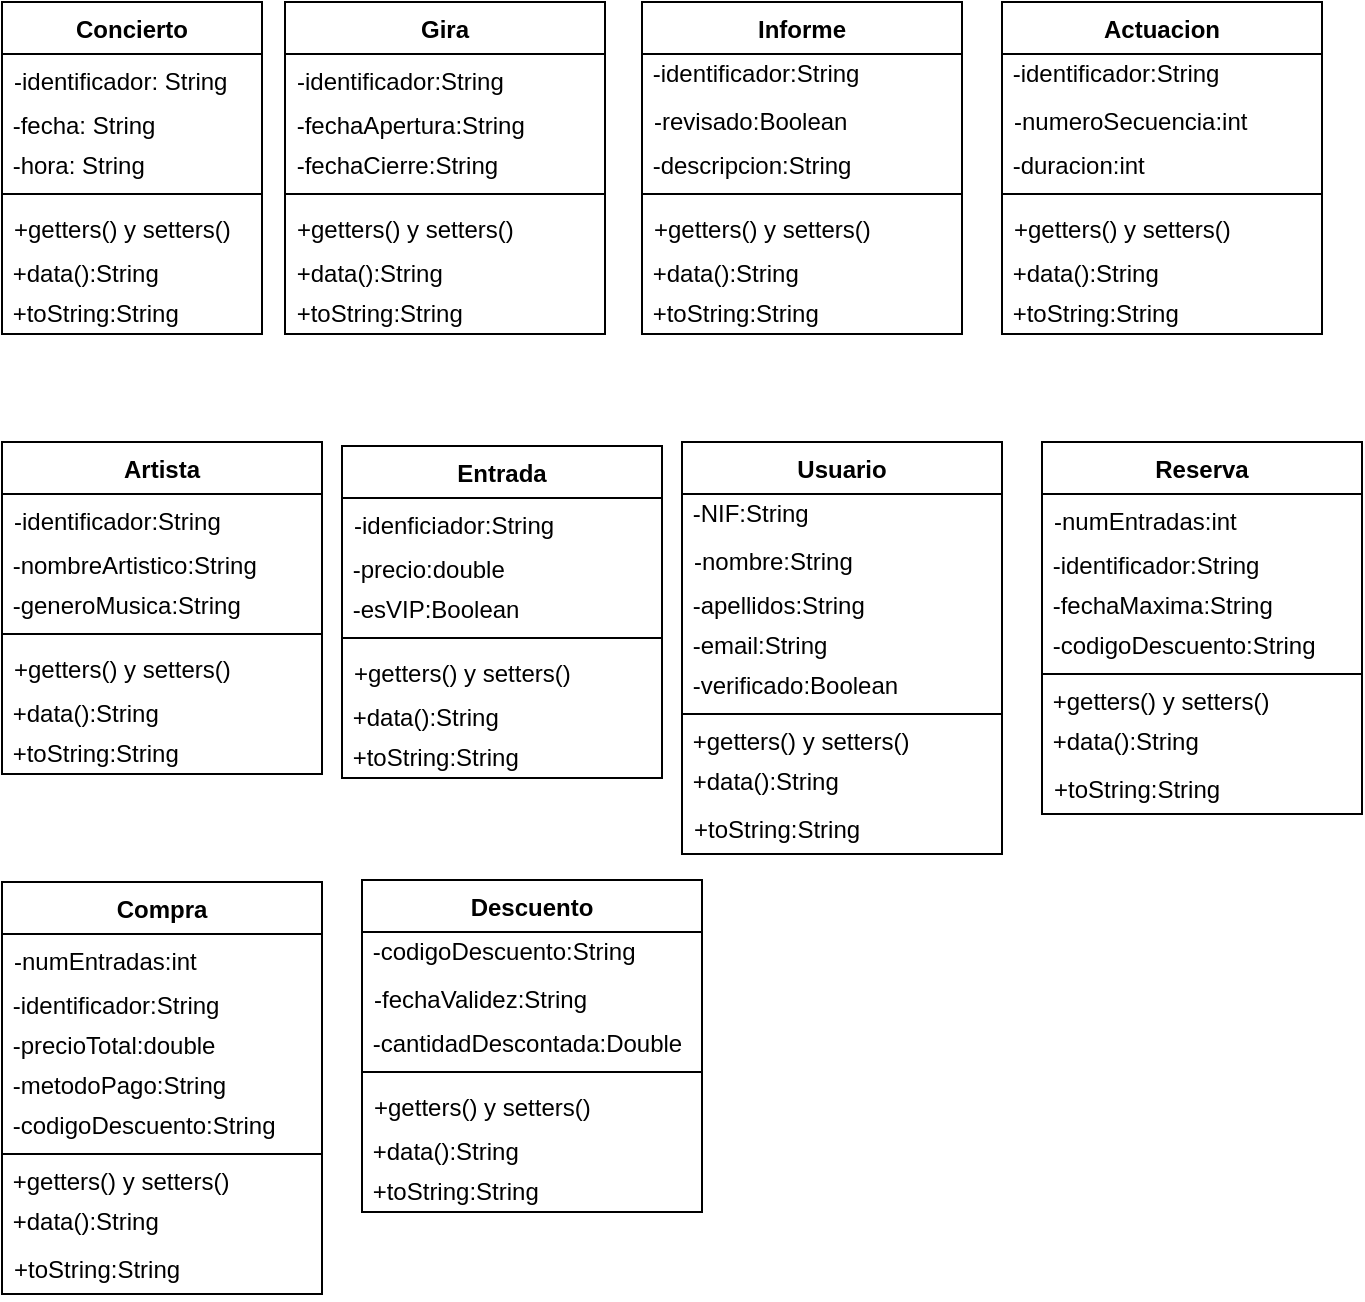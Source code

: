 <mxfile version="12.1.0" type="device" pages="1"><diagram id="xjaGBmAfWyfpc5PXz91N" name="Page-1"><mxGraphModel dx="971" dy="538" grid="1" gridSize="10" guides="1" tooltips="1" connect="1" arrows="1" fold="1" page="1" pageScale="1" pageWidth="827" pageHeight="1169" math="0" shadow="0"><root><mxCell id="0"/><mxCell id="1" parent="0"/><mxCell id="RiMxpayT2h-2j6qFjot8-5" value="Concierto" style="swimlane;fontStyle=1;align=center;verticalAlign=top;childLayout=stackLayout;horizontal=1;startSize=26;horizontalStack=0;resizeParent=1;resizeParentMax=0;resizeLast=0;collapsible=1;marginBottom=0;" parent="1" vertex="1"><mxGeometry x="20" y="30" width="130" height="166" as="geometry"/></mxCell><mxCell id="RiMxpayT2h-2j6qFjot8-6" value="-identificador: String" style="text;strokeColor=none;fillColor=none;align=left;verticalAlign=top;spacingLeft=4;spacingRight=4;overflow=hidden;rotatable=0;points=[[0,0.5],[1,0.5]];portConstraint=eastwest;" parent="RiMxpayT2h-2j6qFjot8-5" vertex="1"><mxGeometry y="26" width="130" height="26" as="geometry"/></mxCell><mxCell id="RiMxpayT2h-2j6qFjot8-9" value="&amp;nbsp;-fecha: String" style="text;html=1;resizable=0;points=[];autosize=1;align=left;verticalAlign=top;spacingTop=-4;" parent="RiMxpayT2h-2j6qFjot8-5" vertex="1"><mxGeometry y="52" width="130" height="20" as="geometry"/></mxCell><mxCell id="RiMxpayT2h-2j6qFjot8-10" value="&amp;nbsp;-hora: String" style="text;html=1;resizable=0;points=[];autosize=1;align=left;verticalAlign=top;spacingTop=-4;" parent="RiMxpayT2h-2j6qFjot8-5" vertex="1"><mxGeometry y="72" width="130" height="20" as="geometry"/></mxCell><mxCell id="RiMxpayT2h-2j6qFjot8-7" value="" style="line;strokeWidth=1;fillColor=none;align=left;verticalAlign=middle;spacingTop=-1;spacingLeft=3;spacingRight=3;rotatable=0;labelPosition=right;points=[];portConstraint=eastwest;" parent="RiMxpayT2h-2j6qFjot8-5" vertex="1"><mxGeometry y="92" width="130" height="8" as="geometry"/></mxCell><mxCell id="RiMxpayT2h-2j6qFjot8-8" value="+getters() y setters()&#10; " style="text;strokeColor=none;fillColor=none;align=left;verticalAlign=top;spacingLeft=4;spacingRight=4;overflow=hidden;rotatable=0;points=[[0,0.5],[1,0.5]];portConstraint=eastwest;" parent="RiMxpayT2h-2j6qFjot8-5" vertex="1"><mxGeometry y="100" width="130" height="26" as="geometry"/></mxCell><mxCell id="RiMxpayT2h-2j6qFjot8-12" value="&amp;nbsp;+data():String" style="text;html=1;resizable=0;points=[];autosize=1;align=left;verticalAlign=top;spacingTop=-4;" parent="RiMxpayT2h-2j6qFjot8-5" vertex="1"><mxGeometry y="126" width="130" height="20" as="geometry"/></mxCell><mxCell id="RiMxpayT2h-2j6qFjot8-48" value="&amp;nbsp;+toString:String" style="text;html=1;resizable=0;points=[];autosize=1;align=left;verticalAlign=top;spacingTop=-4;" parent="RiMxpayT2h-2j6qFjot8-5" vertex="1"><mxGeometry y="146" width="130" height="20" as="geometry"/></mxCell><mxCell id="RiMxpayT2h-2j6qFjot8-13" value="Gira" style="swimlane;fontStyle=1;align=center;verticalAlign=top;childLayout=stackLayout;horizontal=1;startSize=26;horizontalStack=0;resizeParent=1;resizeParentMax=0;resizeLast=0;collapsible=1;marginBottom=0;" parent="1" vertex="1"><mxGeometry x="161.5" y="30" width="160" height="166" as="geometry"/></mxCell><mxCell id="RiMxpayT2h-2j6qFjot8-14" value="-identificador:String" style="text;strokeColor=none;fillColor=none;align=left;verticalAlign=top;spacingLeft=4;spacingRight=4;overflow=hidden;rotatable=0;points=[[0,0.5],[1,0.5]];portConstraint=eastwest;" parent="RiMxpayT2h-2j6qFjot8-13" vertex="1"><mxGeometry y="26" width="160" height="26" as="geometry"/></mxCell><mxCell id="RiMxpayT2h-2j6qFjot8-17" value="&amp;nbsp;-fechaApertura:String" style="text;html=1;resizable=0;points=[];autosize=1;align=left;verticalAlign=top;spacingTop=-4;" parent="RiMxpayT2h-2j6qFjot8-13" vertex="1"><mxGeometry y="52" width="160" height="20" as="geometry"/></mxCell><mxCell id="RiMxpayT2h-2j6qFjot8-18" value="&amp;nbsp;-fechaCierre:String" style="text;html=1;resizable=0;points=[];autosize=1;align=left;verticalAlign=top;spacingTop=-4;" parent="RiMxpayT2h-2j6qFjot8-13" vertex="1"><mxGeometry y="72" width="160" height="20" as="geometry"/></mxCell><mxCell id="RiMxpayT2h-2j6qFjot8-15" value="" style="line;strokeWidth=1;fillColor=none;align=left;verticalAlign=middle;spacingTop=-1;spacingLeft=3;spacingRight=3;rotatable=0;labelPosition=right;points=[];portConstraint=eastwest;" parent="RiMxpayT2h-2j6qFjot8-13" vertex="1"><mxGeometry y="92" width="160" height="8" as="geometry"/></mxCell><mxCell id="RiMxpayT2h-2j6qFjot8-16" value="+getters() y setters()&#10; " style="text;strokeColor=none;fillColor=none;align=left;verticalAlign=top;spacingLeft=4;spacingRight=4;overflow=hidden;rotatable=0;points=[[0,0.5],[1,0.5]];portConstraint=eastwest;" parent="RiMxpayT2h-2j6qFjot8-13" vertex="1"><mxGeometry y="100" width="160" height="26" as="geometry"/></mxCell><mxCell id="RiMxpayT2h-2j6qFjot8-19" value="&amp;nbsp;+data():String" style="text;html=1;resizable=0;points=[];autosize=1;align=left;verticalAlign=top;spacingTop=-4;" parent="RiMxpayT2h-2j6qFjot8-13" vertex="1"><mxGeometry y="126" width="160" height="20" as="geometry"/></mxCell><mxCell id="RiMxpayT2h-2j6qFjot8-49" value="&amp;nbsp;+toString:String" style="text;html=1;resizable=0;points=[];autosize=1;align=left;verticalAlign=top;spacingTop=-4;" parent="RiMxpayT2h-2j6qFjot8-13" vertex="1"><mxGeometry y="146" width="160" height="20" as="geometry"/></mxCell><mxCell id="RiMxpayT2h-2j6qFjot8-21" value="Informe" style="swimlane;fontStyle=1;align=center;verticalAlign=top;childLayout=stackLayout;horizontal=1;startSize=26;horizontalStack=0;resizeParent=1;resizeParentMax=0;resizeLast=0;collapsible=1;marginBottom=0;" parent="1" vertex="1"><mxGeometry x="340" y="30" width="160" height="166" as="geometry"/></mxCell><mxCell id="RiMxpayT2h-2j6qFjot8-25" value="&amp;nbsp;-identificador:String" style="text;html=1;resizable=0;points=[];autosize=1;align=left;verticalAlign=top;spacingTop=-4;" parent="RiMxpayT2h-2j6qFjot8-21" vertex="1"><mxGeometry y="26" width="160" height="20" as="geometry"/></mxCell><mxCell id="RiMxpayT2h-2j6qFjot8-22" value="-revisado:Boolean" style="text;strokeColor=none;fillColor=none;align=left;verticalAlign=top;spacingLeft=4;spacingRight=4;overflow=hidden;rotatable=0;points=[[0,0.5],[1,0.5]];portConstraint=eastwest;" parent="RiMxpayT2h-2j6qFjot8-21" vertex="1"><mxGeometry y="46" width="160" height="26" as="geometry"/></mxCell><mxCell id="RiMxpayT2h-2j6qFjot8-26" value="&amp;nbsp;-descripcion:String" style="text;html=1;resizable=0;points=[];autosize=1;align=left;verticalAlign=top;spacingTop=-4;" parent="RiMxpayT2h-2j6qFjot8-21" vertex="1"><mxGeometry y="72" width="160" height="20" as="geometry"/></mxCell><mxCell id="RiMxpayT2h-2j6qFjot8-23" value="" style="line;strokeWidth=1;fillColor=none;align=left;verticalAlign=middle;spacingTop=-1;spacingLeft=3;spacingRight=3;rotatable=0;labelPosition=right;points=[];portConstraint=eastwest;" parent="RiMxpayT2h-2j6qFjot8-21" vertex="1"><mxGeometry y="92" width="160" height="8" as="geometry"/></mxCell><mxCell id="RiMxpayT2h-2j6qFjot8-24" value="+getters() y setters()" style="text;strokeColor=none;fillColor=none;align=left;verticalAlign=top;spacingLeft=4;spacingRight=4;overflow=hidden;rotatable=0;points=[[0,0.5],[1,0.5]];portConstraint=eastwest;" parent="RiMxpayT2h-2j6qFjot8-21" vertex="1"><mxGeometry y="100" width="160" height="26" as="geometry"/></mxCell><mxCell id="RiMxpayT2h-2j6qFjot8-27" value="&amp;nbsp;+data():String" style="text;html=1;resizable=0;points=[];autosize=1;align=left;verticalAlign=top;spacingTop=-4;" parent="RiMxpayT2h-2j6qFjot8-21" vertex="1"><mxGeometry y="126" width="160" height="20" as="geometry"/></mxCell><mxCell id="RiMxpayT2h-2j6qFjot8-50" value="&amp;nbsp;+toString:String" style="text;html=1;resizable=0;points=[];autosize=1;align=left;verticalAlign=top;spacingTop=-4;" parent="RiMxpayT2h-2j6qFjot8-21" vertex="1"><mxGeometry y="146" width="160" height="20" as="geometry"/></mxCell><mxCell id="RiMxpayT2h-2j6qFjot8-28" value="Actuacion" style="swimlane;fontStyle=1;align=center;verticalAlign=top;childLayout=stackLayout;horizontal=1;startSize=26;horizontalStack=0;resizeParent=1;resizeParentMax=0;resizeLast=0;collapsible=1;marginBottom=0;" parent="1" vertex="1"><mxGeometry x="520" y="30" width="160" height="166" as="geometry"/></mxCell><mxCell id="RiMxpayT2h-2j6qFjot8-32" value="&amp;nbsp;-identificador:String&amp;nbsp;" style="text;html=1;resizable=0;points=[];autosize=1;align=left;verticalAlign=top;spacingTop=-4;" parent="RiMxpayT2h-2j6qFjot8-28" vertex="1"><mxGeometry y="26" width="160" height="20" as="geometry"/></mxCell><mxCell id="RiMxpayT2h-2j6qFjot8-29" value="-numeroSecuencia:int" style="text;strokeColor=none;fillColor=none;align=left;verticalAlign=top;spacingLeft=4;spacingRight=4;overflow=hidden;rotatable=0;points=[[0,0.5],[1,0.5]];portConstraint=eastwest;" parent="RiMxpayT2h-2j6qFjot8-28" vertex="1"><mxGeometry y="46" width="160" height="26" as="geometry"/></mxCell><mxCell id="RiMxpayT2h-2j6qFjot8-33" value="&amp;nbsp;-duracion:int" style="text;html=1;resizable=0;points=[];autosize=1;align=left;verticalAlign=top;spacingTop=-4;" parent="RiMxpayT2h-2j6qFjot8-28" vertex="1"><mxGeometry y="72" width="160" height="20" as="geometry"/></mxCell><mxCell id="RiMxpayT2h-2j6qFjot8-30" value="" style="line;strokeWidth=1;fillColor=none;align=left;verticalAlign=middle;spacingTop=-1;spacingLeft=3;spacingRight=3;rotatable=0;labelPosition=right;points=[];portConstraint=eastwest;" parent="RiMxpayT2h-2j6qFjot8-28" vertex="1"><mxGeometry y="92" width="160" height="8" as="geometry"/></mxCell><mxCell id="RiMxpayT2h-2j6qFjot8-31" value="+getters() y setters()" style="text;strokeColor=none;fillColor=none;align=left;verticalAlign=top;spacingLeft=4;spacingRight=4;overflow=hidden;rotatable=0;points=[[0,0.5],[1,0.5]];portConstraint=eastwest;" parent="RiMxpayT2h-2j6qFjot8-28" vertex="1"><mxGeometry y="100" width="160" height="26" as="geometry"/></mxCell><mxCell id="RiMxpayT2h-2j6qFjot8-35" value="&amp;nbsp;+data():String" style="text;html=1;resizable=0;points=[];autosize=1;align=left;verticalAlign=top;spacingTop=-4;" parent="RiMxpayT2h-2j6qFjot8-28" vertex="1"><mxGeometry y="126" width="160" height="20" as="geometry"/></mxCell><mxCell id="RiMxpayT2h-2j6qFjot8-51" value="&amp;nbsp;+toString:String" style="text;html=1;resizable=0;points=[];autosize=1;align=left;verticalAlign=top;spacingTop=-4;" parent="RiMxpayT2h-2j6qFjot8-28" vertex="1"><mxGeometry y="146" width="160" height="20" as="geometry"/></mxCell><mxCell id="RiMxpayT2h-2j6qFjot8-36" value="Artista" style="swimlane;fontStyle=1;align=center;verticalAlign=top;childLayout=stackLayout;horizontal=1;startSize=26;horizontalStack=0;resizeParent=1;resizeParentMax=0;resizeLast=0;collapsible=1;marginBottom=0;" parent="1" vertex="1"><mxGeometry x="20" y="250" width="160" height="166" as="geometry"/></mxCell><mxCell id="RiMxpayT2h-2j6qFjot8-37" value="-identificador:String" style="text;strokeColor=none;fillColor=none;align=left;verticalAlign=top;spacingLeft=4;spacingRight=4;overflow=hidden;rotatable=0;points=[[0,0.5],[1,0.5]];portConstraint=eastwest;" parent="RiMxpayT2h-2j6qFjot8-36" vertex="1"><mxGeometry y="26" width="160" height="26" as="geometry"/></mxCell><mxCell id="RiMxpayT2h-2j6qFjot8-44" value="&amp;nbsp;-nombreArtistico:String" style="text;html=1;resizable=0;points=[];autosize=1;align=left;verticalAlign=top;spacingTop=-4;" parent="RiMxpayT2h-2j6qFjot8-36" vertex="1"><mxGeometry y="52" width="160" height="20" as="geometry"/></mxCell><mxCell id="RiMxpayT2h-2j6qFjot8-45" value="&amp;nbsp;-generoMusica:String" style="text;html=1;resizable=0;points=[];autosize=1;align=left;verticalAlign=top;spacingTop=-4;" parent="RiMxpayT2h-2j6qFjot8-36" vertex="1"><mxGeometry y="72" width="160" height="20" as="geometry"/></mxCell><mxCell id="RiMxpayT2h-2j6qFjot8-38" value="" style="line;strokeWidth=1;fillColor=none;align=left;verticalAlign=middle;spacingTop=-1;spacingLeft=3;spacingRight=3;rotatable=0;labelPosition=right;points=[];portConstraint=eastwest;" parent="RiMxpayT2h-2j6qFjot8-36" vertex="1"><mxGeometry y="92" width="160" height="8" as="geometry"/></mxCell><mxCell id="RiMxpayT2h-2j6qFjot8-39" value="+getters() y setters()&#10; " style="text;strokeColor=none;fillColor=none;align=left;verticalAlign=top;spacingLeft=4;spacingRight=4;overflow=hidden;rotatable=0;points=[[0,0.5],[1,0.5]];portConstraint=eastwest;" parent="RiMxpayT2h-2j6qFjot8-36" vertex="1"><mxGeometry y="100" width="160" height="26" as="geometry"/></mxCell><mxCell id="RiMxpayT2h-2j6qFjot8-46" value="&amp;nbsp;+data():String" style="text;html=1;resizable=0;points=[];autosize=1;align=left;verticalAlign=top;spacingTop=-4;" parent="RiMxpayT2h-2j6qFjot8-36" vertex="1"><mxGeometry y="126" width="160" height="20" as="geometry"/></mxCell><mxCell id="RiMxpayT2h-2j6qFjot8-52" value="&amp;nbsp;+toString:String" style="text;html=1;resizable=0;points=[];autosize=1;align=left;verticalAlign=top;spacingTop=-4;" parent="RiMxpayT2h-2j6qFjot8-36" vertex="1"><mxGeometry y="146" width="160" height="20" as="geometry"/></mxCell><mxCell id="RiMxpayT2h-2j6qFjot8-40" value="Entrada" style="swimlane;fontStyle=1;align=center;verticalAlign=top;childLayout=stackLayout;horizontal=1;startSize=26;horizontalStack=0;resizeParent=1;resizeParentMax=0;resizeLast=0;collapsible=1;marginBottom=0;" parent="1" vertex="1"><mxGeometry x="190" y="252" width="160" height="166" as="geometry"/></mxCell><mxCell id="RiMxpayT2h-2j6qFjot8-41" value="-idenficiador:String" style="text;strokeColor=none;fillColor=none;align=left;verticalAlign=top;spacingLeft=4;spacingRight=4;overflow=hidden;rotatable=0;points=[[0,0.5],[1,0.5]];portConstraint=eastwest;" parent="RiMxpayT2h-2j6qFjot8-40" vertex="1"><mxGeometry y="26" width="160" height="26" as="geometry"/></mxCell><mxCell id="RiMxpayT2h-2j6qFjot8-47" value="&amp;nbsp;-precio:double&amp;nbsp;" style="text;html=1;resizable=0;points=[];autosize=1;align=left;verticalAlign=top;spacingTop=-4;" parent="RiMxpayT2h-2j6qFjot8-40" vertex="1"><mxGeometry y="52" width="160" height="20" as="geometry"/></mxCell><mxCell id="RiMxpayT2h-2j6qFjot8-66" value="&amp;nbsp;-esVIP:Boolean" style="text;html=1;resizable=0;points=[];autosize=1;align=left;verticalAlign=top;spacingTop=-4;" parent="RiMxpayT2h-2j6qFjot8-40" vertex="1"><mxGeometry y="72" width="160" height="20" as="geometry"/></mxCell><mxCell id="RiMxpayT2h-2j6qFjot8-42" value="" style="line;strokeWidth=1;fillColor=none;align=left;verticalAlign=middle;spacingTop=-1;spacingLeft=3;spacingRight=3;rotatable=0;labelPosition=right;points=[];portConstraint=eastwest;" parent="RiMxpayT2h-2j6qFjot8-40" vertex="1"><mxGeometry y="92" width="160" height="8" as="geometry"/></mxCell><mxCell id="RiMxpayT2h-2j6qFjot8-43" value="+getters() y setters()&#10; " style="text;strokeColor=none;fillColor=none;align=left;verticalAlign=top;spacingLeft=4;spacingRight=4;overflow=hidden;rotatable=0;points=[[0,0.5],[1,0.5]];portConstraint=eastwest;" parent="RiMxpayT2h-2j6qFjot8-40" vertex="1"><mxGeometry y="100" width="160" height="26" as="geometry"/></mxCell><mxCell id="RiMxpayT2h-2j6qFjot8-67" value="&amp;nbsp;+data():String" style="text;html=1;resizable=0;points=[];autosize=1;align=left;verticalAlign=top;spacingTop=-4;" parent="RiMxpayT2h-2j6qFjot8-40" vertex="1"><mxGeometry y="126" width="160" height="20" as="geometry"/></mxCell><mxCell id="RiMxpayT2h-2j6qFjot8-53" value="&amp;nbsp;+toString:String" style="text;html=1;resizable=0;points=[];autosize=1;align=left;verticalAlign=top;spacingTop=-4;" parent="RiMxpayT2h-2j6qFjot8-40" vertex="1"><mxGeometry y="146" width="160" height="20" as="geometry"/></mxCell><mxCell id="RiMxpayT2h-2j6qFjot8-54" value="Usuario" style="swimlane;fontStyle=1;align=center;verticalAlign=top;childLayout=stackLayout;horizontal=1;startSize=26;horizontalStack=0;resizeParent=1;resizeParentMax=0;resizeLast=0;collapsible=1;marginBottom=0;" parent="1" vertex="1"><mxGeometry x="360" y="250" width="160" height="206" as="geometry"/></mxCell><mxCell id="RiMxpayT2h-2j6qFjot8-88" value="&amp;nbsp;-NIF:String" style="text;html=1;resizable=0;points=[];autosize=1;align=left;verticalAlign=top;spacingTop=-4;" parent="RiMxpayT2h-2j6qFjot8-54" vertex="1"><mxGeometry y="26" width="160" height="20" as="geometry"/></mxCell><mxCell id="RiMxpayT2h-2j6qFjot8-55" value="-nombre:String" style="text;strokeColor=none;fillColor=none;align=left;verticalAlign=top;spacingLeft=4;spacingRight=4;overflow=hidden;rotatable=0;points=[[0,0.5],[1,0.5]];portConstraint=eastwest;" parent="RiMxpayT2h-2j6qFjot8-54" vertex="1"><mxGeometry y="46" width="160" height="26" as="geometry"/></mxCell><mxCell id="RiMxpayT2h-2j6qFjot8-85" value="&amp;nbsp;-apellidos:String" style="text;html=1;resizable=0;points=[];autosize=1;align=left;verticalAlign=top;spacingTop=-4;" parent="RiMxpayT2h-2j6qFjot8-54" vertex="1"><mxGeometry y="72" width="160" height="20" as="geometry"/></mxCell><mxCell id="RiMxpayT2h-2j6qFjot8-86" value="&amp;nbsp;-email:String" style="text;html=1;resizable=0;points=[];autosize=1;align=left;verticalAlign=top;spacingTop=-4;" parent="RiMxpayT2h-2j6qFjot8-54" vertex="1"><mxGeometry y="92" width="160" height="20" as="geometry"/></mxCell><mxCell id="RiMxpayT2h-2j6qFjot8-87" value="&amp;nbsp;-verificado:Boolean" style="text;html=1;resizable=0;points=[];autosize=1;align=left;verticalAlign=top;spacingTop=-4;" parent="RiMxpayT2h-2j6qFjot8-54" vertex="1"><mxGeometry y="112" width="160" height="20" as="geometry"/></mxCell><mxCell id="RiMxpayT2h-2j6qFjot8-56" value="" style="line;strokeWidth=1;fillColor=none;align=left;verticalAlign=middle;spacingTop=-1;spacingLeft=3;spacingRight=3;rotatable=0;labelPosition=right;points=[];portConstraint=eastwest;" parent="RiMxpayT2h-2j6qFjot8-54" vertex="1"><mxGeometry y="132" width="160" height="8" as="geometry"/></mxCell><mxCell id="RiMxpayT2h-2j6qFjot8-76" value="&amp;nbsp;+getters() y setters()" style="text;html=1;resizable=0;points=[];autosize=1;align=left;verticalAlign=top;spacingTop=-4;" parent="RiMxpayT2h-2j6qFjot8-54" vertex="1"><mxGeometry y="140" width="160" height="20" as="geometry"/></mxCell><mxCell id="RiMxpayT2h-2j6qFjot8-82" value="&amp;nbsp;+data():String" style="text;html=1;resizable=0;points=[];autosize=1;align=left;verticalAlign=top;spacingTop=-4;" parent="RiMxpayT2h-2j6qFjot8-54" vertex="1"><mxGeometry y="160" width="160" height="20" as="geometry"/></mxCell><mxCell id="RiMxpayT2h-2j6qFjot8-57" value="+toString:String" style="text;strokeColor=none;fillColor=none;align=left;verticalAlign=top;spacingLeft=4;spacingRight=4;overflow=hidden;rotatable=0;points=[[0,0.5],[1,0.5]];portConstraint=eastwest;" parent="RiMxpayT2h-2j6qFjot8-54" vertex="1"><mxGeometry y="180" width="160" height="26" as="geometry"/></mxCell><mxCell id="RiMxpayT2h-2j6qFjot8-58" value="Compra" style="swimlane;fontStyle=1;align=center;verticalAlign=top;childLayout=stackLayout;horizontal=1;startSize=26;horizontalStack=0;resizeParent=1;resizeParentMax=0;resizeLast=0;collapsible=1;marginBottom=0;" parent="1" vertex="1"><mxGeometry x="20" y="470" width="160" height="206" as="geometry"/></mxCell><mxCell id="RiMxpayT2h-2j6qFjot8-59" value="-numEntradas:int" style="text;strokeColor=none;fillColor=none;align=left;verticalAlign=top;spacingLeft=4;spacingRight=4;overflow=hidden;rotatable=0;points=[[0,0.5],[1,0.5]];portConstraint=eastwest;" parent="RiMxpayT2h-2j6qFjot8-58" vertex="1"><mxGeometry y="26" width="160" height="26" as="geometry"/></mxCell><mxCell id="RiMxpayT2h-2j6qFjot8-89" value="&amp;nbsp;-identificador:String" style="text;html=1;resizable=0;points=[];autosize=1;align=left;verticalAlign=top;spacingTop=-4;" parent="RiMxpayT2h-2j6qFjot8-58" vertex="1"><mxGeometry y="52" width="160" height="20" as="geometry"/></mxCell><mxCell id="RiMxpayT2h-2j6qFjot8-90" value="&amp;nbsp;-precioTotal:double" style="text;html=1;resizable=0;points=[];autosize=1;align=left;verticalAlign=top;spacingTop=-4;" parent="RiMxpayT2h-2j6qFjot8-58" vertex="1"><mxGeometry y="72" width="160" height="20" as="geometry"/></mxCell><mxCell id="RiMxpayT2h-2j6qFjot8-91" value="&amp;nbsp;-metodoPago:String" style="text;html=1;resizable=0;points=[];autosize=1;align=left;verticalAlign=top;spacingTop=-4;" parent="RiMxpayT2h-2j6qFjot8-58" vertex="1"><mxGeometry y="92" width="160" height="20" as="geometry"/></mxCell><mxCell id="RiMxpayT2h-2j6qFjot8-97" value="&amp;nbsp;-codigoDescuento:String" style="text;html=1;resizable=0;points=[];autosize=1;align=left;verticalAlign=top;spacingTop=-4;" parent="RiMxpayT2h-2j6qFjot8-58" vertex="1"><mxGeometry y="112" width="160" height="20" as="geometry"/></mxCell><mxCell id="RiMxpayT2h-2j6qFjot8-60" value="" style="line;strokeWidth=1;fillColor=none;align=left;verticalAlign=middle;spacingTop=-1;spacingLeft=3;spacingRight=3;rotatable=0;labelPosition=right;points=[];portConstraint=eastwest;" parent="RiMxpayT2h-2j6qFjot8-58" vertex="1"><mxGeometry y="132" width="160" height="8" as="geometry"/></mxCell><mxCell id="RiMxpayT2h-2j6qFjot8-77" value="&amp;nbsp;+getters() y setters()" style="text;html=1;resizable=0;points=[];autosize=1;align=left;verticalAlign=top;spacingTop=-4;" parent="RiMxpayT2h-2j6qFjot8-58" vertex="1"><mxGeometry y="140" width="160" height="20" as="geometry"/></mxCell><mxCell id="RiMxpayT2h-2j6qFjot8-83" value="&amp;nbsp;+data():String" style="text;html=1;resizable=0;points=[];autosize=1;align=left;verticalAlign=top;spacingTop=-4;" parent="RiMxpayT2h-2j6qFjot8-58" vertex="1"><mxGeometry y="160" width="160" height="20" as="geometry"/></mxCell><mxCell id="RiMxpayT2h-2j6qFjot8-61" value="+toString:String" style="text;strokeColor=none;fillColor=none;align=left;verticalAlign=top;spacingLeft=4;spacingRight=4;overflow=hidden;rotatable=0;points=[[0,0.5],[1,0.5]];portConstraint=eastwest;" parent="RiMxpayT2h-2j6qFjot8-58" vertex="1"><mxGeometry y="180" width="160" height="26" as="geometry"/></mxCell><mxCell id="RiMxpayT2h-2j6qFjot8-62" value="Reserva" style="swimlane;fontStyle=1;align=center;verticalAlign=top;childLayout=stackLayout;horizontal=1;startSize=26;horizontalStack=0;resizeParent=1;resizeParentMax=0;resizeLast=0;collapsible=1;marginBottom=0;" parent="1" vertex="1"><mxGeometry x="540" y="250" width="160" height="186" as="geometry"/></mxCell><mxCell id="RiMxpayT2h-2j6qFjot8-63" value="-numEntradas:int" style="text;strokeColor=none;fillColor=none;align=left;verticalAlign=top;spacingLeft=4;spacingRight=4;overflow=hidden;rotatable=0;points=[[0,0.5],[1,0.5]];portConstraint=eastwest;" parent="RiMxpayT2h-2j6qFjot8-62" vertex="1"><mxGeometry y="26" width="160" height="26" as="geometry"/></mxCell><mxCell id="RiMxpayT2h-2j6qFjot8-92" value="&amp;nbsp;-identificador:String" style="text;html=1;resizable=0;points=[];autosize=1;align=left;verticalAlign=top;spacingTop=-4;" parent="RiMxpayT2h-2j6qFjot8-62" vertex="1"><mxGeometry y="52" width="160" height="20" as="geometry"/></mxCell><mxCell id="RiMxpayT2h-2j6qFjot8-94" value="&amp;nbsp;-fechaMaxima:String" style="text;html=1;resizable=0;points=[];autosize=1;align=left;verticalAlign=top;spacingTop=-4;" parent="RiMxpayT2h-2j6qFjot8-62" vertex="1"><mxGeometry y="72" width="160" height="20" as="geometry"/></mxCell><mxCell id="RiMxpayT2h-2j6qFjot8-96" value="&amp;nbsp;-codigoDescuento:String&lt;br&gt;" style="text;html=1;resizable=0;points=[];autosize=1;align=left;verticalAlign=top;spacingTop=-4;" parent="RiMxpayT2h-2j6qFjot8-62" vertex="1"><mxGeometry y="92" width="160" height="20" as="geometry"/></mxCell><mxCell id="RiMxpayT2h-2j6qFjot8-64" value="" style="line;strokeWidth=1;fillColor=none;align=left;verticalAlign=middle;spacingTop=-1;spacingLeft=3;spacingRight=3;rotatable=0;labelPosition=right;points=[];portConstraint=eastwest;" parent="RiMxpayT2h-2j6qFjot8-62" vertex="1"><mxGeometry y="112" width="160" height="8" as="geometry"/></mxCell><mxCell id="RiMxpayT2h-2j6qFjot8-79" value="&amp;nbsp;+getters() y setters()" style="text;html=1;resizable=0;points=[];autosize=1;align=left;verticalAlign=top;spacingTop=-4;" parent="RiMxpayT2h-2j6qFjot8-62" vertex="1"><mxGeometry y="120" width="160" height="20" as="geometry"/></mxCell><mxCell id="RiMxpayT2h-2j6qFjot8-80" value="&amp;nbsp;+data():String" style="text;html=1;resizable=0;points=[];autosize=1;align=left;verticalAlign=top;spacingTop=-4;" parent="RiMxpayT2h-2j6qFjot8-62" vertex="1"><mxGeometry y="140" width="160" height="20" as="geometry"/></mxCell><mxCell id="RiMxpayT2h-2j6qFjot8-65" value="+toString:String" style="text;strokeColor=none;fillColor=none;align=left;verticalAlign=top;spacingLeft=4;spacingRight=4;overflow=hidden;rotatable=0;points=[[0,0.5],[1,0.5]];portConstraint=eastwest;" parent="RiMxpayT2h-2j6qFjot8-62" vertex="1"><mxGeometry y="160" width="160" height="26" as="geometry"/></mxCell><mxCell id="RiMxpayT2h-2j6qFjot8-68" value="Descuento" style="swimlane;fontStyle=1;align=center;verticalAlign=top;childLayout=stackLayout;horizontal=1;startSize=26;horizontalStack=0;resizeParent=1;resizeParentMax=0;resizeLast=0;collapsible=1;marginBottom=0;" parent="1" vertex="1"><mxGeometry x="200" y="469" width="170" height="166" as="geometry"/></mxCell><mxCell id="RiMxpayT2h-2j6qFjot8-98" value="&amp;nbsp;-codigoDescuento:String" style="text;html=1;resizable=0;points=[];autosize=1;align=left;verticalAlign=top;spacingTop=-4;" parent="RiMxpayT2h-2j6qFjot8-68" vertex="1"><mxGeometry y="26" width="170" height="20" as="geometry"/></mxCell><mxCell id="RiMxpayT2h-2j6qFjot8-69" value="-fechaValidez:String" style="text;strokeColor=none;fillColor=none;align=left;verticalAlign=top;spacingLeft=4;spacingRight=4;overflow=hidden;rotatable=0;points=[[0,0.5],[1,0.5]];portConstraint=eastwest;" parent="RiMxpayT2h-2j6qFjot8-68" vertex="1"><mxGeometry y="46" width="170" height="26" as="geometry"/></mxCell><mxCell id="RiMxpayT2h-2j6qFjot8-99" value="&amp;nbsp;-cantidadDescontada:Double" style="text;html=1;resizable=0;points=[];autosize=1;align=left;verticalAlign=top;spacingTop=-4;" parent="RiMxpayT2h-2j6qFjot8-68" vertex="1"><mxGeometry y="72" width="170" height="20" as="geometry"/></mxCell><mxCell id="RiMxpayT2h-2j6qFjot8-70" value="" style="line;strokeWidth=1;fillColor=none;align=left;verticalAlign=middle;spacingTop=-1;spacingLeft=3;spacingRight=3;rotatable=0;labelPosition=right;points=[];portConstraint=eastwest;" parent="RiMxpayT2h-2j6qFjot8-68" vertex="1"><mxGeometry y="92" width="170" height="8" as="geometry"/></mxCell><mxCell id="RiMxpayT2h-2j6qFjot8-71" value="+getters() y setters()" style="text;strokeColor=none;fillColor=none;align=left;verticalAlign=top;spacingLeft=4;spacingRight=4;overflow=hidden;rotatable=0;points=[[0,0.5],[1,0.5]];portConstraint=eastwest;" parent="RiMxpayT2h-2j6qFjot8-68" vertex="1"><mxGeometry y="100" width="170" height="26" as="geometry"/></mxCell><mxCell id="RiMxpayT2h-2j6qFjot8-78" value="&amp;nbsp;+data():String" style="text;html=1;resizable=0;points=[];autosize=1;align=left;verticalAlign=top;spacingTop=-4;" parent="RiMxpayT2h-2j6qFjot8-68" vertex="1"><mxGeometry y="126" width="170" height="20" as="geometry"/></mxCell><mxCell id="RiMxpayT2h-2j6qFjot8-81" value="&amp;nbsp;+toString:String" style="text;html=1;resizable=0;points=[];autosize=1;align=left;verticalAlign=top;spacingTop=-4;" parent="RiMxpayT2h-2j6qFjot8-68" vertex="1"><mxGeometry y="146" width="170" height="20" as="geometry"/></mxCell></root></mxGraphModel></diagram></mxfile>